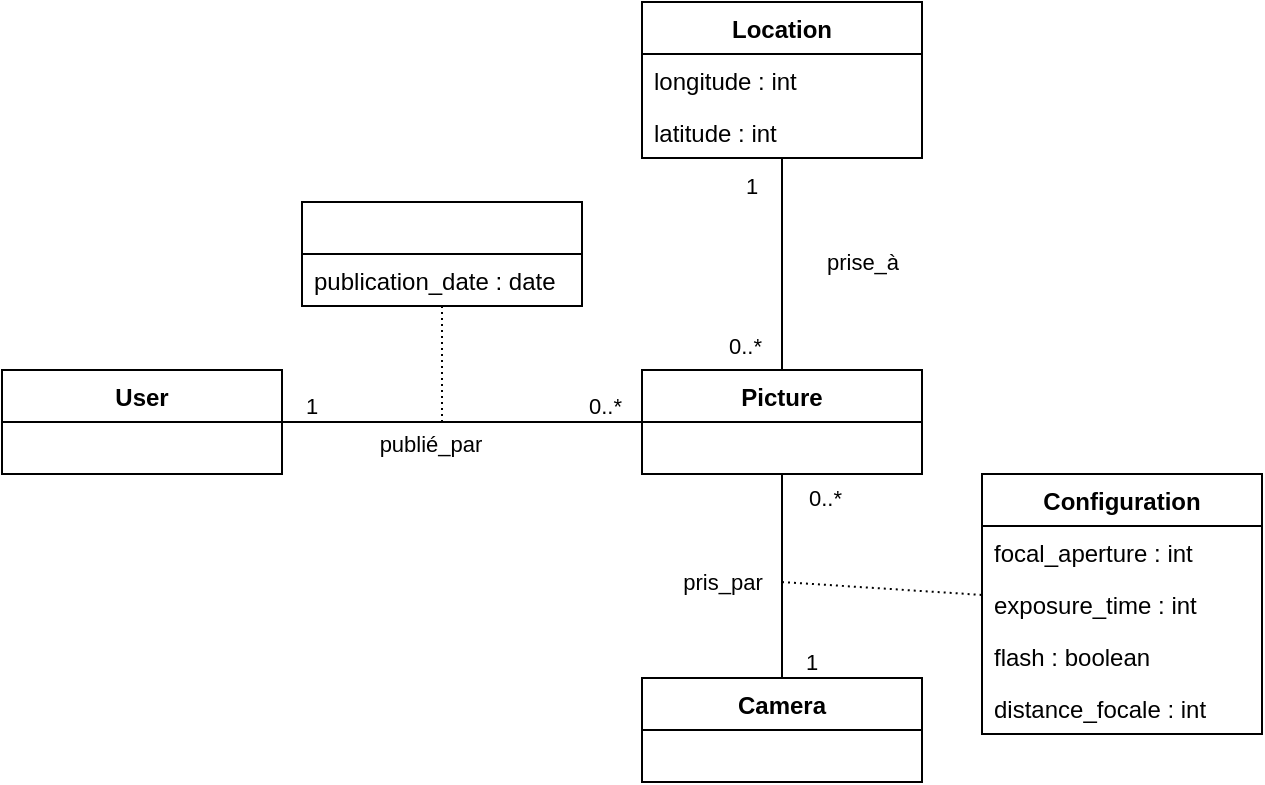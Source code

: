 <mxfile version="13.6.10" type="github">
  <diagram id="JUZ-aZVldM-WZ8tEQ8vl" name="Page-1">
    <mxGraphModel dx="865" dy="456" grid="1" gridSize="10" guides="1" tooltips="1" connect="1" arrows="1" fold="1" page="1" pageScale="1" pageWidth="827" pageHeight="1169" background="none" math="0" shadow="0">
      <root>
        <mxCell id="0" />
        <mxCell id="1" parent="0" />
        <mxCell id="FA4hYa32smkLxe0XhBhG-5" value="" style="endArrow=none;html=1;edgeStyle=orthogonalEdgeStyle;" edge="1" parent="1" source="FA4hYa32smkLxe0XhBhG-27" target="FA4hYa32smkLxe0XhBhG-58">
          <mxGeometry relative="1" as="geometry">
            <mxPoint x="300" y="256" as="sourcePoint" />
            <mxPoint x="520" y="260.0" as="targetPoint" />
          </mxGeometry>
        </mxCell>
        <mxCell id="FA4hYa32smkLxe0XhBhG-6" value="&lt;div&gt;1&lt;/div&gt;" style="edgeLabel;resizable=0;html=1;align=left;verticalAlign=bottom;" connectable="0" vertex="1" parent="FA4hYa32smkLxe0XhBhG-5">
          <mxGeometry x="-1" relative="1" as="geometry">
            <mxPoint x="10" as="offset" />
          </mxGeometry>
        </mxCell>
        <mxCell id="FA4hYa32smkLxe0XhBhG-7" value="0..*" style="edgeLabel;resizable=0;html=1;align=right;verticalAlign=bottom;" connectable="0" vertex="1" parent="FA4hYa32smkLxe0XhBhG-5">
          <mxGeometry x="1" relative="1" as="geometry">
            <mxPoint x="-10" as="offset" />
          </mxGeometry>
        </mxCell>
        <mxCell id="FA4hYa32smkLxe0XhBhG-8" value="publié_par" style="edgeLabel;html=1;align=center;verticalAlign=middle;resizable=0;points=[];" vertex="1" connectable="0" parent="FA4hYa32smkLxe0XhBhG-5">
          <mxGeometry x="-0.787" y="1" relative="1" as="geometry">
            <mxPoint x="55" y="11.42" as="offset" />
          </mxGeometry>
        </mxCell>
        <mxCell id="FA4hYa32smkLxe0XhBhG-11" value="" style="endArrow=none;html=1;rounded=0;dashed=1;dashPattern=1 2;" edge="1" parent="1" source="FA4hYa32smkLxe0XhBhG-53">
          <mxGeometry relative="1" as="geometry">
            <mxPoint x="420" y="190" as="sourcePoint" />
            <mxPoint x="270" y="260" as="targetPoint" />
          </mxGeometry>
        </mxCell>
        <mxCell id="FA4hYa32smkLxe0XhBhG-12" value="" style="resizable=0;html=1;align=right;verticalAlign=bottom;" connectable="0" vertex="1" parent="FA4hYa32smkLxe0XhBhG-11">
          <mxGeometry x="1" relative="1" as="geometry" />
        </mxCell>
        <mxCell id="FA4hYa32smkLxe0XhBhG-14" value="" style="endArrow=none;html=1;edgeStyle=orthogonalEdgeStyle;" edge="1" parent="1" source="FA4hYa32smkLxe0XhBhG-42" target="FA4hYa32smkLxe0XhBhG-58">
          <mxGeometry relative="1" as="geometry">
            <mxPoint x="580" y="420" as="sourcePoint" />
            <mxPoint x="590" y="290" as="targetPoint" />
          </mxGeometry>
        </mxCell>
        <mxCell id="FA4hYa32smkLxe0XhBhG-15" value="1" style="edgeLabel;resizable=0;html=1;align=left;verticalAlign=bottom;" connectable="0" vertex="1" parent="FA4hYa32smkLxe0XhBhG-14">
          <mxGeometry x="-1" relative="1" as="geometry">
            <mxPoint x="10" as="offset" />
          </mxGeometry>
        </mxCell>
        <mxCell id="FA4hYa32smkLxe0XhBhG-16" value="0..*" style="edgeLabel;resizable=0;html=1;align=right;verticalAlign=bottom;" connectable="0" vertex="1" parent="FA4hYa32smkLxe0XhBhG-14">
          <mxGeometry x="1" relative="1" as="geometry">
            <mxPoint x="30" y="20" as="offset" />
          </mxGeometry>
        </mxCell>
        <mxCell id="FA4hYa32smkLxe0XhBhG-59" value="pris_par" style="edgeLabel;html=1;align=center;verticalAlign=middle;resizable=0;points=[];" vertex="1" connectable="0" parent="FA4hYa32smkLxe0XhBhG-14">
          <mxGeometry x="0.276" y="1" relative="1" as="geometry">
            <mxPoint x="-29" y="17" as="offset" />
          </mxGeometry>
        </mxCell>
        <mxCell id="FA4hYa32smkLxe0XhBhG-18" value="" style="endArrow=none;html=1;rounded=0;dashed=1;dashPattern=1 2;" edge="1" parent="1" target="FA4hYa32smkLxe0XhBhG-22">
          <mxGeometry relative="1" as="geometry">
            <mxPoint x="440" y="340" as="sourcePoint" />
            <mxPoint x="687" y="357.139" as="targetPoint" />
          </mxGeometry>
        </mxCell>
        <mxCell id="FA4hYa32smkLxe0XhBhG-58" value="Picture" style="swimlane;fontStyle=1;childLayout=stackLayout;horizontal=1;startSize=26;fillColor=none;horizontalStack=0;resizeParent=1;resizeParentMax=0;resizeLast=0;collapsible=1;marginBottom=0;" vertex="1" parent="1">
          <mxGeometry x="370" y="234" width="140" height="52" as="geometry" />
        </mxCell>
        <mxCell id="FA4hYa32smkLxe0XhBhG-42" value="Camera" style="swimlane;fontStyle=1;childLayout=stackLayout;horizontal=1;startSize=26;fillColor=none;horizontalStack=0;resizeParent=1;resizeParentMax=0;resizeLast=0;collapsible=1;marginBottom=0;" vertex="1" parent="1">
          <mxGeometry x="370" y="388" width="140" height="52" as="geometry" />
        </mxCell>
        <mxCell id="FA4hYa32smkLxe0XhBhG-22" value="Configuration" style="swimlane;fontStyle=1;childLayout=stackLayout;horizontal=1;startSize=26;fillColor=none;horizontalStack=0;resizeParent=1;resizeParentMax=0;resizeLast=0;collapsible=1;marginBottom=0;" vertex="1" parent="1">
          <mxGeometry x="540" y="286" width="140" height="130" as="geometry" />
        </mxCell>
        <mxCell id="FA4hYa32smkLxe0XhBhG-23" value="focal_aperture : int" style="text;strokeColor=none;fillColor=none;align=left;verticalAlign=top;spacingLeft=4;spacingRight=4;overflow=hidden;rotatable=0;points=[[0,0.5],[1,0.5]];portConstraint=eastwest;" vertex="1" parent="FA4hYa32smkLxe0XhBhG-22">
          <mxGeometry y="26" width="140" height="26" as="geometry" />
        </mxCell>
        <mxCell id="FA4hYa32smkLxe0XhBhG-24" value="exposure_time : int" style="text;strokeColor=none;fillColor=none;align=left;verticalAlign=top;spacingLeft=4;spacingRight=4;overflow=hidden;rotatable=0;points=[[0,0.5],[1,0.5]];portConstraint=eastwest;" vertex="1" parent="FA4hYa32smkLxe0XhBhG-22">
          <mxGeometry y="52" width="140" height="26" as="geometry" />
        </mxCell>
        <mxCell id="FA4hYa32smkLxe0XhBhG-25" value="flash : boolean" style="text;strokeColor=none;fillColor=none;align=left;verticalAlign=top;spacingLeft=4;spacingRight=4;overflow=hidden;rotatable=0;points=[[0,0.5],[1,0.5]];portConstraint=eastwest;" vertex="1" parent="FA4hYa32smkLxe0XhBhG-22">
          <mxGeometry y="78" width="140" height="26" as="geometry" />
        </mxCell>
        <mxCell id="FA4hYa32smkLxe0XhBhG-26" value="distance_focale : int" style="text;strokeColor=none;fillColor=none;align=left;verticalAlign=top;spacingLeft=4;spacingRight=4;overflow=hidden;rotatable=0;points=[[0,0.5],[1,0.5]];portConstraint=eastwest;" vertex="1" parent="FA4hYa32smkLxe0XhBhG-22">
          <mxGeometry y="104" width="140" height="26" as="geometry" />
        </mxCell>
        <mxCell id="FA4hYa32smkLxe0XhBhG-27" value="User" style="swimlane;fontStyle=1;childLayout=stackLayout;horizontal=1;startSize=26;fillColor=none;horizontalStack=0;resizeParent=1;resizeParentMax=0;resizeLast=0;collapsible=1;marginBottom=0;" vertex="1" parent="1">
          <mxGeometry x="50" y="234" width="140" height="52" as="geometry">
            <mxRectangle x="160" y="134" width="90" height="26" as="alternateBounds" />
          </mxGeometry>
        </mxCell>
        <mxCell id="FA4hYa32smkLxe0XhBhG-53" value="" style="swimlane;fontStyle=1;childLayout=stackLayout;horizontal=1;startSize=26;fillColor=none;horizontalStack=0;resizeParent=1;resizeParentMax=0;resizeLast=0;collapsible=1;marginBottom=0;align=center;" vertex="1" parent="1">
          <mxGeometry x="200" y="150" width="140" height="52" as="geometry" />
        </mxCell>
        <mxCell id="FA4hYa32smkLxe0XhBhG-54" value="publication_date : date" style="text;strokeColor=none;fillColor=none;align=left;verticalAlign=top;spacingLeft=4;spacingRight=4;overflow=hidden;rotatable=0;points=[[0,0.5],[1,0.5]];portConstraint=eastwest;" vertex="1" parent="FA4hYa32smkLxe0XhBhG-53">
          <mxGeometry y="26" width="140" height="26" as="geometry" />
        </mxCell>
        <mxCell id="FA4hYa32smkLxe0XhBhG-60" value="Location" style="swimlane;fontStyle=1;childLayout=stackLayout;horizontal=1;startSize=26;fillColor=none;horizontalStack=0;resizeParent=1;resizeParentMax=0;resizeLast=0;collapsible=1;marginBottom=0;" vertex="1" parent="1">
          <mxGeometry x="370" y="50" width="140" height="78" as="geometry" />
        </mxCell>
        <mxCell id="FA4hYa32smkLxe0XhBhG-61" value="longitude : int" style="text;strokeColor=none;fillColor=none;align=left;verticalAlign=top;spacingLeft=4;spacingRight=4;overflow=hidden;rotatable=0;points=[[0,0.5],[1,0.5]];portConstraint=eastwest;" vertex="1" parent="FA4hYa32smkLxe0XhBhG-60">
          <mxGeometry y="26" width="140" height="26" as="geometry" />
        </mxCell>
        <mxCell id="FA4hYa32smkLxe0XhBhG-62" value="latitude : int" style="text;strokeColor=none;fillColor=none;align=left;verticalAlign=top;spacingLeft=4;spacingRight=4;overflow=hidden;rotatable=0;points=[[0,0.5],[1,0.5]];portConstraint=eastwest;" vertex="1" parent="FA4hYa32smkLxe0XhBhG-60">
          <mxGeometry y="52" width="140" height="26" as="geometry" />
        </mxCell>
        <mxCell id="FA4hYa32smkLxe0XhBhG-63" value="" style="endArrow=none;html=1;edgeStyle=orthogonalEdgeStyle;" edge="1" parent="1" source="FA4hYa32smkLxe0XhBhG-60" target="FA4hYa32smkLxe0XhBhG-58">
          <mxGeometry relative="1" as="geometry">
            <mxPoint x="380" y="180.0" as="sourcePoint" />
            <mxPoint x="560" y="180.0" as="targetPoint" />
          </mxGeometry>
        </mxCell>
        <mxCell id="FA4hYa32smkLxe0XhBhG-64" value="&lt;div&gt;1&lt;/div&gt;" style="edgeLabel;resizable=0;html=1;align=left;verticalAlign=bottom;" connectable="0" vertex="1" parent="FA4hYa32smkLxe0XhBhG-63">
          <mxGeometry x="-1" relative="1" as="geometry">
            <mxPoint x="-20" y="22" as="offset" />
          </mxGeometry>
        </mxCell>
        <mxCell id="FA4hYa32smkLxe0XhBhG-65" value="0..*" style="edgeLabel;resizable=0;html=1;align=right;verticalAlign=bottom;" connectable="0" vertex="1" parent="FA4hYa32smkLxe0XhBhG-63">
          <mxGeometry x="1" relative="1" as="geometry">
            <mxPoint x="-10" y="-3.83" as="offset" />
          </mxGeometry>
        </mxCell>
        <mxCell id="FA4hYa32smkLxe0XhBhG-66" value="prise_à" style="edgeLabel;html=1;align=center;verticalAlign=middle;resizable=0;points=[];" vertex="1" connectable="0" parent="FA4hYa32smkLxe0XhBhG-63">
          <mxGeometry x="-0.787" y="1" relative="1" as="geometry">
            <mxPoint x="39" y="40.33" as="offset" />
          </mxGeometry>
        </mxCell>
      </root>
    </mxGraphModel>
  </diagram>
</mxfile>
